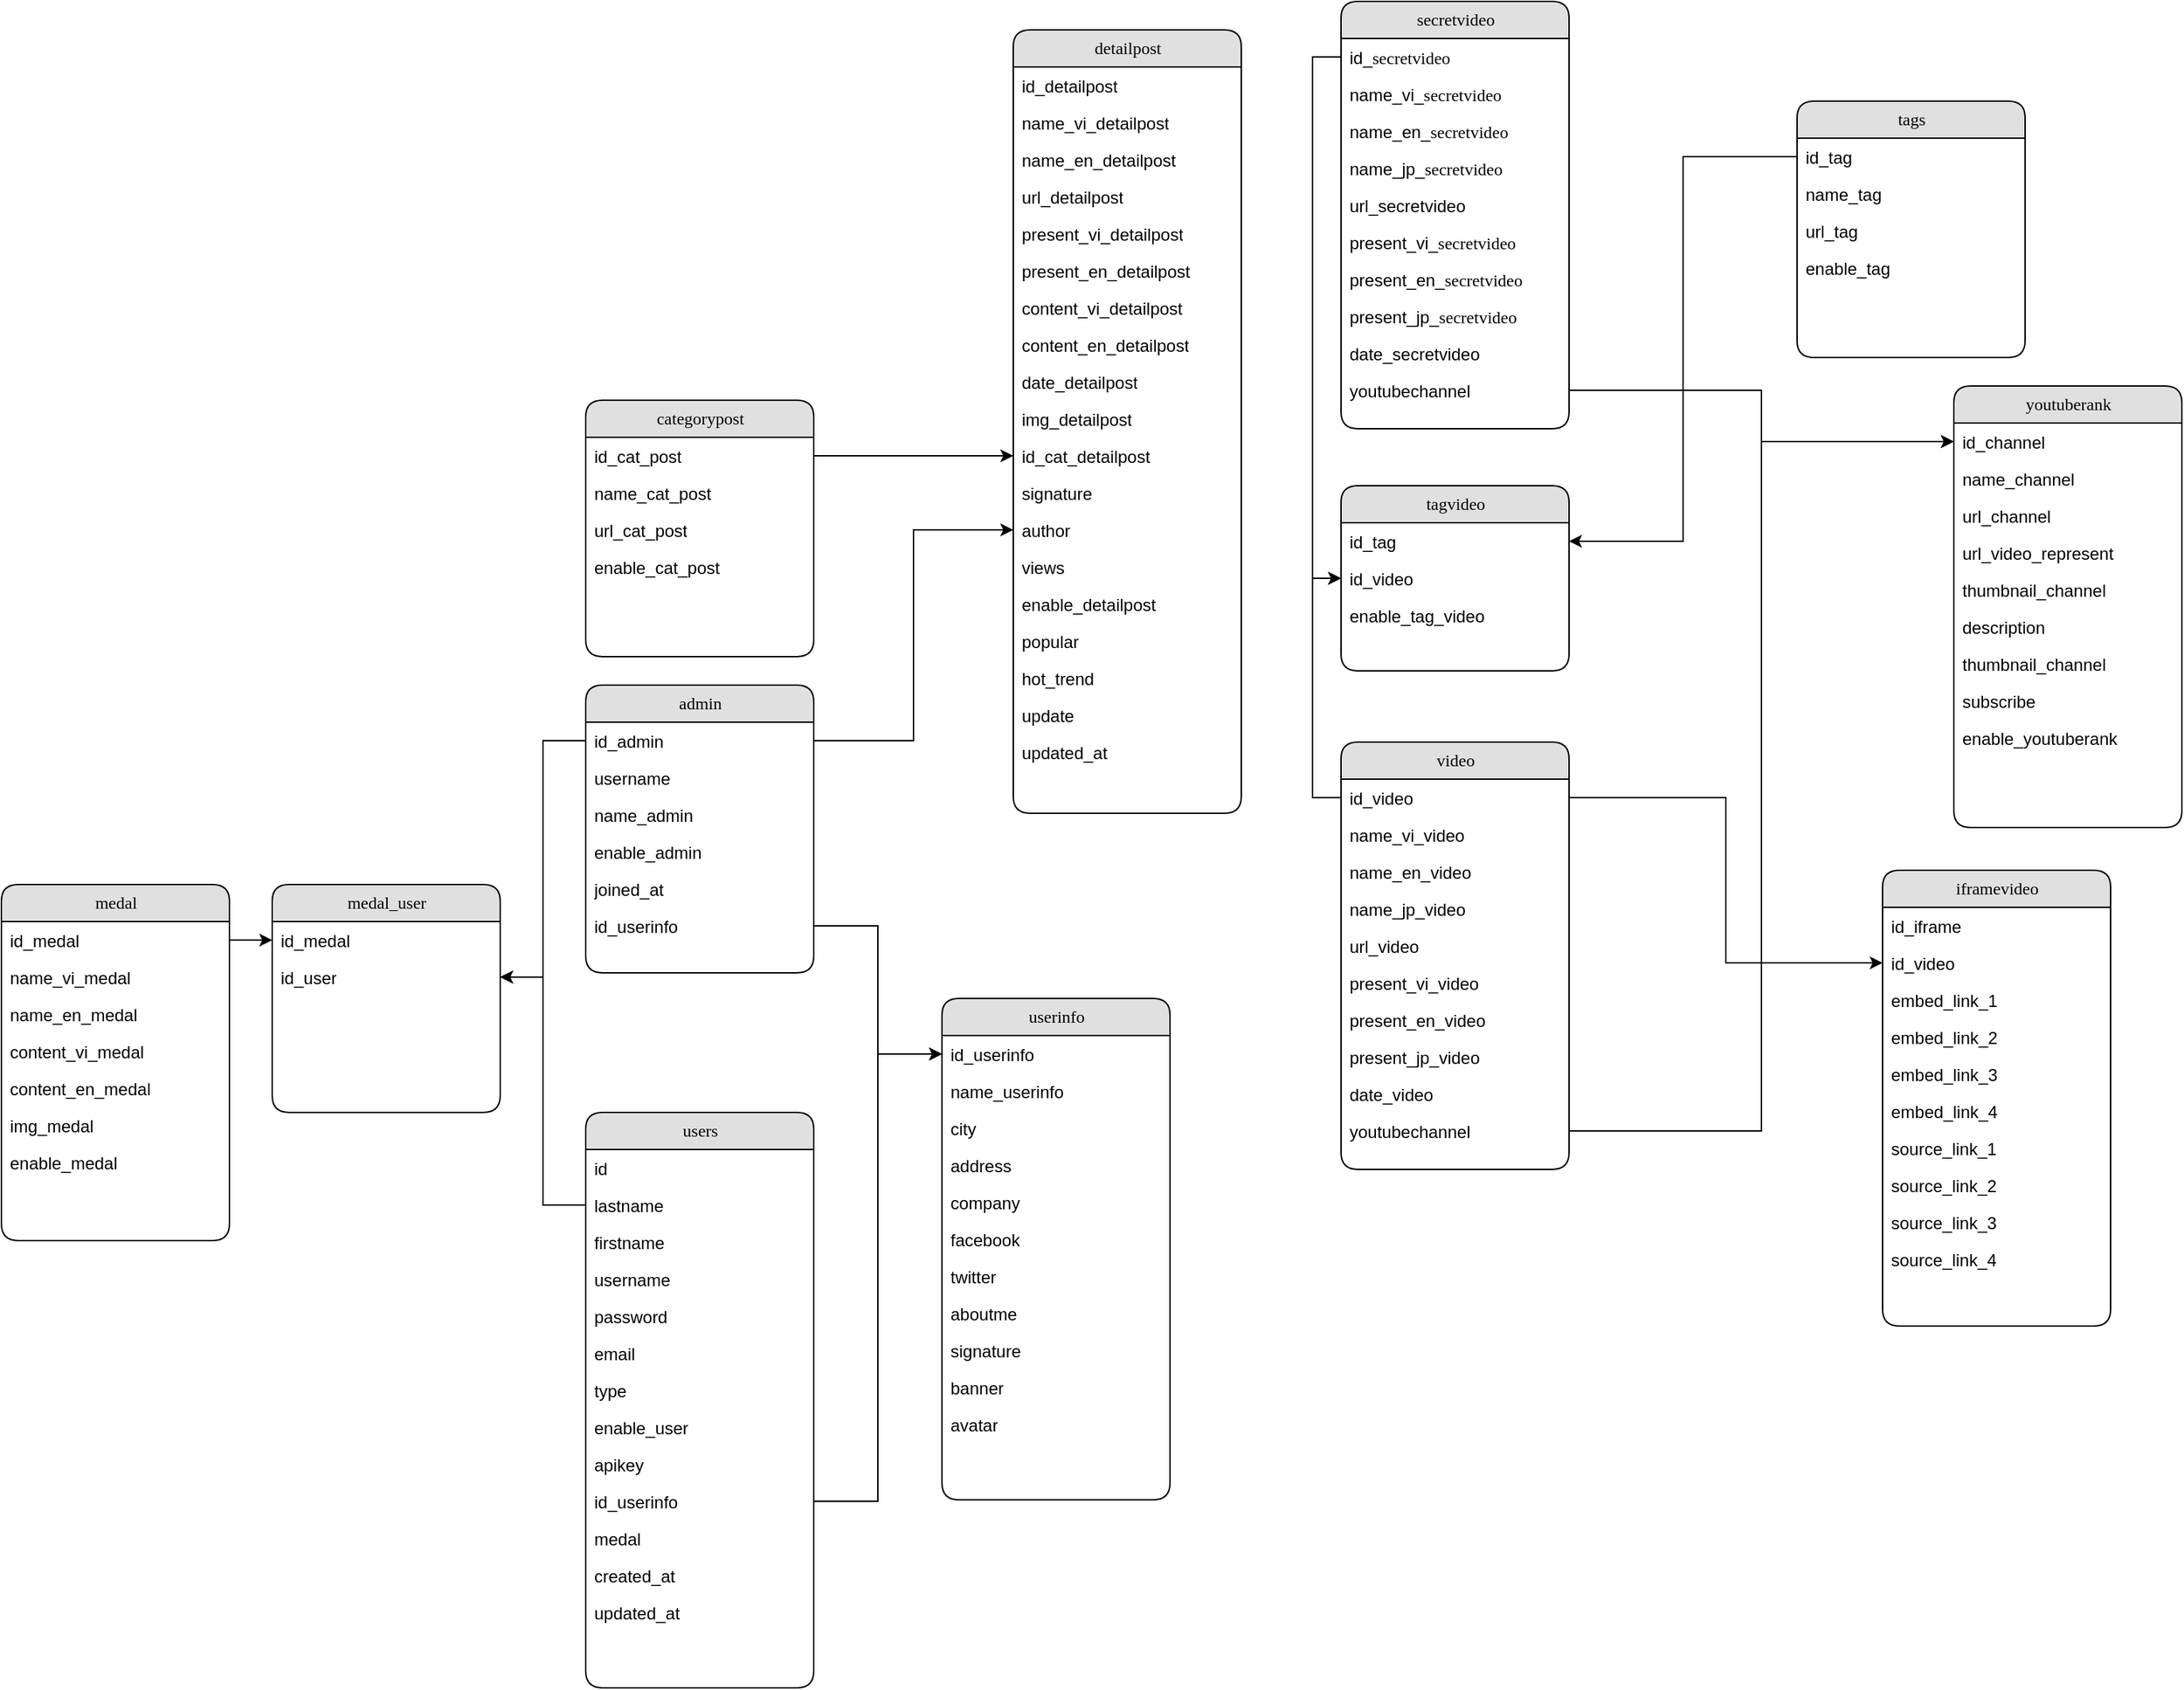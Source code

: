 <mxfile version="14.2.9" type="device"><diagram name="Page-1" id="b520641d-4fe3-3701-9064-5fc419738815"><mxGraphModel dx="2522" dy="1612" grid="1" gridSize="10" guides="1" tooltips="1" connect="1" arrows="1" fold="1" page="1" pageScale="1" pageWidth="1100" pageHeight="850" background="#ffffff" math="0" shadow="0"><root><mxCell id="0"/><mxCell id="1" parent="0"/><mxCell id="21ea969265ad0168-6" value="users" style="swimlane;html=1;fontStyle=0;childLayout=stackLayout;horizontal=1;startSize=26;fillColor=#e0e0e0;horizontalStack=0;resizeParent=1;resizeLast=0;collapsible=1;marginBottom=0;swimlaneFillColor=#ffffff;align=center;rounded=1;shadow=0;comic=0;labelBackgroundColor=none;strokeWidth=1;fontFamily=Verdana;fontSize=12" parent="1" vertex="1"><mxGeometry x="-130" y="480" width="160" height="404" as="geometry"/></mxCell><mxCell id="21ea969265ad0168-7" value="id" style="text;html=1;strokeColor=none;fillColor=none;spacingLeft=4;spacingRight=4;whiteSpace=wrap;overflow=hidden;rotatable=0;points=[[0,0.5],[1,0.5]];portConstraint=eastwest;" parent="21ea969265ad0168-6" vertex="1"><mxGeometry y="26" width="160" height="26" as="geometry"/></mxCell><mxCell id="21ea969265ad0168-8" value="lastname" style="text;html=1;strokeColor=none;fillColor=none;spacingLeft=4;spacingRight=4;whiteSpace=wrap;overflow=hidden;rotatable=0;points=[[0,0.5],[1,0.5]];portConstraint=eastwest;" parent="21ea969265ad0168-6" vertex="1"><mxGeometry y="52" width="160" height="26" as="geometry"/></mxCell><mxCell id="dvRxzQovtrMJpuhi-hG0-1" value="firstname" style="text;html=1;strokeColor=none;fillColor=none;spacingLeft=4;spacingRight=4;whiteSpace=wrap;overflow=hidden;rotatable=0;points=[[0,0.5],[1,0.5]];portConstraint=eastwest;" parent="21ea969265ad0168-6" vertex="1"><mxGeometry y="78" width="160" height="26" as="geometry"/></mxCell><mxCell id="21ea969265ad0168-9" value="username" style="text;html=1;strokeColor=none;fillColor=none;spacingLeft=4;spacingRight=4;whiteSpace=wrap;overflow=hidden;rotatable=0;points=[[0,0.5],[1,0.5]];portConstraint=eastwest;" parent="21ea969265ad0168-6" vertex="1"><mxGeometry y="104" width="160" height="26" as="geometry"/></mxCell><mxCell id="-V7a7IXMcD4XXnNuLECk-5" value="password" style="text;html=1;strokeColor=none;fillColor=none;spacingLeft=4;spacingRight=4;whiteSpace=wrap;overflow=hidden;rotatable=0;points=[[0,0.5],[1,0.5]];portConstraint=eastwest;" parent="21ea969265ad0168-6" vertex="1"><mxGeometry y="130" width="160" height="26" as="geometry"/></mxCell><mxCell id="lbWkbmRzkUKw6PdYv9ot-1" value="email" style="text;html=1;strokeColor=none;fillColor=none;spacingLeft=4;spacingRight=4;whiteSpace=wrap;overflow=hidden;rotatable=0;points=[[0,0.5],[1,0.5]];portConstraint=eastwest;" parent="21ea969265ad0168-6" vertex="1"><mxGeometry y="156" width="160" height="26" as="geometry"/></mxCell><mxCell id="lbWkbmRzkUKw6PdYv9ot-2" value="type" style="text;html=1;strokeColor=none;fillColor=none;spacingLeft=4;spacingRight=4;whiteSpace=wrap;overflow=hidden;rotatable=0;points=[[0,0.5],[1,0.5]];portConstraint=eastwest;" parent="21ea969265ad0168-6" vertex="1"><mxGeometry y="182" width="160" height="26" as="geometry"/></mxCell><mxCell id="dvRxzQovtrMJpuhi-hG0-2" value="enable_user" style="text;html=1;strokeColor=none;fillColor=none;spacingLeft=4;spacingRight=4;whiteSpace=wrap;overflow=hidden;rotatable=0;points=[[0,0.5],[1,0.5]];portConstraint=eastwest;" parent="21ea969265ad0168-6" vertex="1"><mxGeometry y="208" width="160" height="26" as="geometry"/></mxCell><mxCell id="lbWkbmRzkUKw6PdYv9ot-5" value="apikey" style="text;html=1;strokeColor=none;fillColor=none;spacingLeft=4;spacingRight=4;whiteSpace=wrap;overflow=hidden;rotatable=0;points=[[0,0.5],[1,0.5]];portConstraint=eastwest;" parent="21ea969265ad0168-6" vertex="1"><mxGeometry y="234" width="160" height="26" as="geometry"/></mxCell><mxCell id="dvRxzQovtrMJpuhi-hG0-70" value="id_userinfo" style="text;html=1;strokeColor=none;fillColor=none;spacingLeft=4;spacingRight=4;whiteSpace=wrap;overflow=hidden;rotatable=0;points=[[0,0.5],[1,0.5]];portConstraint=eastwest;" parent="21ea969265ad0168-6" vertex="1"><mxGeometry y="260" width="160" height="26" as="geometry"/></mxCell><mxCell id="dvRxzQovtrMJpuhi-hG0-11" value="medal" style="text;html=1;strokeColor=none;fillColor=none;spacingLeft=4;spacingRight=4;whiteSpace=wrap;overflow=hidden;rotatable=0;points=[[0,0.5],[1,0.5]];portConstraint=eastwest;" parent="21ea969265ad0168-6" vertex="1"><mxGeometry y="286" width="160" height="26" as="geometry"/></mxCell><mxCell id="dvRxzQovtrMJpuhi-hG0-12" value="created_at" style="text;html=1;strokeColor=none;fillColor=none;spacingLeft=4;spacingRight=4;whiteSpace=wrap;overflow=hidden;rotatable=0;points=[[0,0.5],[1,0.5]];portConstraint=eastwest;" parent="21ea969265ad0168-6" vertex="1"><mxGeometry y="312" width="160" height="26" as="geometry"/></mxCell><mxCell id="dvRxzQovtrMJpuhi-hG0-13" value="updated_at" style="text;html=1;strokeColor=none;fillColor=none;spacingLeft=4;spacingRight=4;whiteSpace=wrap;overflow=hidden;rotatable=0;points=[[0,0.5],[1,0.5]];portConstraint=eastwest;" parent="21ea969265ad0168-6" vertex="1"><mxGeometry y="338" width="160" height="26" as="geometry"/></mxCell><mxCell id="21ea969265ad0168-10" value="categorypost" style="swimlane;html=1;fontStyle=0;childLayout=stackLayout;horizontal=1;startSize=26;fillColor=#e0e0e0;horizontalStack=0;resizeParent=1;resizeLast=0;collapsible=1;marginBottom=0;swimlaneFillColor=#ffffff;align=center;rounded=1;shadow=0;comic=0;labelBackgroundColor=none;strokeWidth=1;fontFamily=Verdana;fontSize=12" parent="1" vertex="1"><mxGeometry x="-130" y="-20" width="160" height="180" as="geometry"/></mxCell><mxCell id="21ea969265ad0168-11" value="id_cat_post" style="text;html=1;strokeColor=none;fillColor=none;spacingLeft=4;spacingRight=4;whiteSpace=wrap;overflow=hidden;rotatable=0;points=[[0,0.5],[1,0.5]];portConstraint=eastwest;" parent="21ea969265ad0168-10" vertex="1"><mxGeometry y="26" width="160" height="26" as="geometry"/></mxCell><mxCell id="21ea969265ad0168-12" value="name_cat_post" style="text;html=1;strokeColor=none;fillColor=none;spacingLeft=4;spacingRight=4;whiteSpace=wrap;overflow=hidden;rotatable=0;points=[[0,0.5],[1,0.5]];portConstraint=eastwest;" parent="21ea969265ad0168-10" vertex="1"><mxGeometry y="52" width="160" height="26" as="geometry"/></mxCell><mxCell id="lbWkbmRzkUKw6PdYv9ot-7" value="url_cat_post" style="text;html=1;strokeColor=none;fillColor=none;spacingLeft=4;spacingRight=4;whiteSpace=wrap;overflow=hidden;rotatable=0;points=[[0,0.5],[1,0.5]];portConstraint=eastwest;" parent="21ea969265ad0168-10" vertex="1"><mxGeometry y="78" width="160" height="26" as="geometry"/></mxCell><mxCell id="lbWkbmRzkUKw6PdYv9ot-9" value="enable_cat_post" style="text;html=1;strokeColor=none;fillColor=none;spacingLeft=4;spacingRight=4;whiteSpace=wrap;overflow=hidden;rotatable=0;points=[[0,0.5],[1,0.5]];portConstraint=eastwest;" parent="21ea969265ad0168-10" vertex="1"><mxGeometry y="104" width="160" height="26" as="geometry"/></mxCell><mxCell id="21ea969265ad0168-18" value="detailpost" style="swimlane;html=1;fontStyle=0;childLayout=stackLayout;horizontal=1;startSize=26;fillColor=#e0e0e0;horizontalStack=0;resizeParent=1;resizeLast=0;collapsible=1;marginBottom=0;swimlaneFillColor=#ffffff;align=center;rounded=1;shadow=0;comic=0;labelBackgroundColor=none;strokeWidth=1;fontFamily=Verdana;fontSize=12" parent="1" vertex="1"><mxGeometry x="170" y="-280" width="160" height="550" as="geometry"/></mxCell><mxCell id="21ea969265ad0168-19" value="id_detailpost" style="text;html=1;strokeColor=none;fillColor=none;spacingLeft=4;spacingRight=4;whiteSpace=wrap;overflow=hidden;rotatable=0;points=[[0,0.5],[1,0.5]];portConstraint=eastwest;" parent="21ea969265ad0168-18" vertex="1"><mxGeometry y="26" width="160" height="26" as="geometry"/></mxCell><mxCell id="21ea969265ad0168-20" value="name_vi_detailpost" style="text;html=1;strokeColor=none;fillColor=none;spacingLeft=4;spacingRight=4;whiteSpace=wrap;overflow=hidden;rotatable=0;points=[[0,0.5],[1,0.5]];portConstraint=eastwest;" parent="21ea969265ad0168-18" vertex="1"><mxGeometry y="52" width="160" height="26" as="geometry"/></mxCell><mxCell id="21ea969265ad0168-51" value="name_en_detailpost" style="text;html=1;strokeColor=none;fillColor=none;spacingLeft=4;spacingRight=4;whiteSpace=wrap;overflow=hidden;rotatable=0;points=[[0,0.5],[1,0.5]];portConstraint=eastwest;" parent="21ea969265ad0168-18" vertex="1"><mxGeometry y="78" width="160" height="26" as="geometry"/></mxCell><mxCell id="21ea969265ad0168-21" value="url_detailpost" style="text;html=1;strokeColor=none;fillColor=none;spacingLeft=4;spacingRight=4;whiteSpace=wrap;overflow=hidden;rotatable=0;points=[[0,0.5],[1,0.5]];portConstraint=eastwest;" parent="21ea969265ad0168-18" vertex="1"><mxGeometry y="104" width="160" height="26" as="geometry"/></mxCell><mxCell id="reqG4p-HJ3clz1UAIsF8-15" value="present_vi_detailpost" style="text;html=1;strokeColor=none;fillColor=none;spacingLeft=4;spacingRight=4;whiteSpace=wrap;overflow=hidden;rotatable=0;points=[[0,0.5],[1,0.5]];portConstraint=eastwest;" parent="21ea969265ad0168-18" vertex="1"><mxGeometry y="130" width="160" height="26" as="geometry"/></mxCell><mxCell id="dvRxzQovtrMJpuhi-hG0-14" value="present_en_detailpost" style="text;html=1;strokeColor=none;fillColor=none;spacingLeft=4;spacingRight=4;whiteSpace=wrap;overflow=hidden;rotatable=0;points=[[0,0.5],[1,0.5]];portConstraint=eastwest;" parent="21ea969265ad0168-18" vertex="1"><mxGeometry y="156" width="160" height="26" as="geometry"/></mxCell><mxCell id="dvRxzQovtrMJpuhi-hG0-15" value="content_vi_detailpost" style="text;html=1;strokeColor=none;fillColor=none;spacingLeft=4;spacingRight=4;whiteSpace=wrap;overflow=hidden;rotatable=0;points=[[0,0.5],[1,0.5]];portConstraint=eastwest;" parent="21ea969265ad0168-18" vertex="1"><mxGeometry y="182" width="160" height="26" as="geometry"/></mxCell><mxCell id="dvRxzQovtrMJpuhi-hG0-16" value="content_en_detailpost" style="text;html=1;strokeColor=none;fillColor=none;spacingLeft=4;spacingRight=4;whiteSpace=wrap;overflow=hidden;rotatable=0;points=[[0,0.5],[1,0.5]];portConstraint=eastwest;" parent="21ea969265ad0168-18" vertex="1"><mxGeometry y="208" width="160" height="26" as="geometry"/></mxCell><mxCell id="dvRxzQovtrMJpuhi-hG0-17" value="date_detailpost" style="text;html=1;strokeColor=none;fillColor=none;spacingLeft=4;spacingRight=4;whiteSpace=wrap;overflow=hidden;rotatable=0;points=[[0,0.5],[1,0.5]];portConstraint=eastwest;" parent="21ea969265ad0168-18" vertex="1"><mxGeometry y="234" width="160" height="26" as="geometry"/></mxCell><mxCell id="dvRxzQovtrMJpuhi-hG0-18" value="img_detailpost" style="text;html=1;strokeColor=none;fillColor=none;spacingLeft=4;spacingRight=4;whiteSpace=wrap;overflow=hidden;rotatable=0;points=[[0,0.5],[1,0.5]];portConstraint=eastwest;" parent="21ea969265ad0168-18" vertex="1"><mxGeometry y="260" width="160" height="26" as="geometry"/></mxCell><mxCell id="dvRxzQovtrMJpuhi-hG0-19" value="id_cat_detailpost" style="text;html=1;strokeColor=none;fillColor=none;spacingLeft=4;spacingRight=4;whiteSpace=wrap;overflow=hidden;rotatable=0;points=[[0,0.5],[1,0.5]];portConstraint=eastwest;" parent="21ea969265ad0168-18" vertex="1"><mxGeometry y="286" width="160" height="26" as="geometry"/></mxCell><mxCell id="dvRxzQovtrMJpuhi-hG0-20" value="signature" style="text;html=1;strokeColor=none;fillColor=none;spacingLeft=4;spacingRight=4;whiteSpace=wrap;overflow=hidden;rotatable=0;points=[[0,0.5],[1,0.5]];portConstraint=eastwest;" parent="21ea969265ad0168-18" vertex="1"><mxGeometry y="312" width="160" height="26" as="geometry"/></mxCell><mxCell id="dvRxzQovtrMJpuhi-hG0-21" value="author" style="text;html=1;strokeColor=none;fillColor=none;spacingLeft=4;spacingRight=4;whiteSpace=wrap;overflow=hidden;rotatable=0;points=[[0,0.5],[1,0.5]];portConstraint=eastwest;" parent="21ea969265ad0168-18" vertex="1"><mxGeometry y="338" width="160" height="26" as="geometry"/></mxCell><mxCell id="dvRxzQovtrMJpuhi-hG0-22" value="views" style="text;html=1;strokeColor=none;fillColor=none;spacingLeft=4;spacingRight=4;whiteSpace=wrap;overflow=hidden;rotatable=0;points=[[0,0.5],[1,0.5]];portConstraint=eastwest;" parent="21ea969265ad0168-18" vertex="1"><mxGeometry y="364" width="160" height="26" as="geometry"/></mxCell><mxCell id="dvRxzQovtrMJpuhi-hG0-23" value="enable_detailpost" style="text;html=1;strokeColor=none;fillColor=none;spacingLeft=4;spacingRight=4;whiteSpace=wrap;overflow=hidden;rotatable=0;points=[[0,0.5],[1,0.5]];portConstraint=eastwest;" parent="21ea969265ad0168-18" vertex="1"><mxGeometry y="390" width="160" height="26" as="geometry"/></mxCell><mxCell id="dvRxzQovtrMJpuhi-hG0-24" value="popular" style="text;html=1;strokeColor=none;fillColor=none;spacingLeft=4;spacingRight=4;whiteSpace=wrap;overflow=hidden;rotatable=0;points=[[0,0.5],[1,0.5]];portConstraint=eastwest;" parent="21ea969265ad0168-18" vertex="1"><mxGeometry y="416" width="160" height="26" as="geometry"/></mxCell><mxCell id="dvRxzQovtrMJpuhi-hG0-25" value="hot_trend" style="text;html=1;strokeColor=none;fillColor=none;spacingLeft=4;spacingRight=4;whiteSpace=wrap;overflow=hidden;rotatable=0;points=[[0,0.5],[1,0.5]];portConstraint=eastwest;" parent="21ea969265ad0168-18" vertex="1"><mxGeometry y="442" width="160" height="26" as="geometry"/></mxCell><mxCell id="dvRxzQovtrMJpuhi-hG0-26" value="update" style="text;html=1;strokeColor=none;fillColor=none;spacingLeft=4;spacingRight=4;whiteSpace=wrap;overflow=hidden;rotatable=0;points=[[0,0.5],[1,0.5]];portConstraint=eastwest;" parent="21ea969265ad0168-18" vertex="1"><mxGeometry y="468" width="160" height="26" as="geometry"/></mxCell><mxCell id="dvRxzQovtrMJpuhi-hG0-28" value="updated_at" style="text;html=1;strokeColor=none;fillColor=none;spacingLeft=4;spacingRight=4;whiteSpace=wrap;overflow=hidden;rotatable=0;points=[[0,0.5],[1,0.5]];portConstraint=eastwest;" parent="21ea969265ad0168-18" vertex="1"><mxGeometry y="494" width="160" height="26" as="geometry"/></mxCell><mxCell id="21ea969265ad0168-22" value="tags" style="swimlane;html=1;fontStyle=0;childLayout=stackLayout;horizontal=1;startSize=26;fillColor=#e0e0e0;horizontalStack=0;resizeParent=1;resizeLast=0;collapsible=1;marginBottom=0;swimlaneFillColor=#ffffff;align=center;rounded=1;shadow=0;comic=0;labelBackgroundColor=none;strokeWidth=1;fontFamily=Verdana;fontSize=12" parent="1" vertex="1"><mxGeometry x="720" y="-230" width="160" height="180" as="geometry"/></mxCell><mxCell id="21ea969265ad0168-23" value="id_tag" style="text;html=1;strokeColor=none;fillColor=none;spacingLeft=4;spacingRight=4;whiteSpace=wrap;overflow=hidden;rotatable=0;points=[[0,0.5],[1,0.5]];portConstraint=eastwest;" parent="21ea969265ad0168-22" vertex="1"><mxGeometry y="26" width="160" height="26" as="geometry"/></mxCell><mxCell id="21ea969265ad0168-24" value="name_tag" style="text;html=1;strokeColor=none;fillColor=none;spacingLeft=4;spacingRight=4;whiteSpace=wrap;overflow=hidden;rotatable=0;points=[[0,0.5],[1,0.5]];portConstraint=eastwest;" parent="21ea969265ad0168-22" vertex="1"><mxGeometry y="52" width="160" height="26" as="geometry"/></mxCell><mxCell id="dvRxzQovtrMJpuhi-hG0-119" value="url_tag" style="text;html=1;strokeColor=none;fillColor=none;spacingLeft=4;spacingRight=4;whiteSpace=wrap;overflow=hidden;rotatable=0;points=[[0,0.5],[1,0.5]];portConstraint=eastwest;" parent="21ea969265ad0168-22" vertex="1"><mxGeometry y="78" width="160" height="26" as="geometry"/></mxCell><mxCell id="reqG4p-HJ3clz1UAIsF8-1" value="enable_tag" style="text;html=1;strokeColor=none;fillColor=none;spacingLeft=4;spacingRight=4;whiteSpace=wrap;overflow=hidden;rotatable=0;points=[[0,0.5],[1,0.5]];portConstraint=eastwest;" parent="21ea969265ad0168-22" vertex="1"><mxGeometry y="104" width="160" height="26" as="geometry"/></mxCell><mxCell id="reqG4p-HJ3clz1UAIsF8-8" value="youtuberank" style="swimlane;html=1;fontStyle=0;childLayout=stackLayout;horizontal=1;startSize=26;fillColor=#e0e0e0;horizontalStack=0;resizeParent=1;resizeLast=0;collapsible=1;marginBottom=0;swimlaneFillColor=#ffffff;align=center;rounded=1;shadow=0;comic=0;labelBackgroundColor=none;strokeWidth=1;fontFamily=Verdana;fontSize=12" parent="1" vertex="1"><mxGeometry x="830" y="-30" width="160" height="310" as="geometry"/></mxCell><mxCell id="reqG4p-HJ3clz1UAIsF8-9" value="id_channel" style="text;html=1;strokeColor=none;fillColor=none;spacingLeft=4;spacingRight=4;whiteSpace=wrap;overflow=hidden;rotatable=0;points=[[0,0.5],[1,0.5]];portConstraint=eastwest;" parent="reqG4p-HJ3clz1UAIsF8-8" vertex="1"><mxGeometry y="26" width="160" height="26" as="geometry"/></mxCell><mxCell id="reqG4p-HJ3clz1UAIsF8-10" value="name_channel" style="text;html=1;strokeColor=none;fillColor=none;spacingLeft=4;spacingRight=4;whiteSpace=wrap;overflow=hidden;rotatable=0;points=[[0,0.5],[1,0.5]];portConstraint=eastwest;" parent="reqG4p-HJ3clz1UAIsF8-8" vertex="1"><mxGeometry y="52" width="160" height="26" as="geometry"/></mxCell><mxCell id="reqG4p-HJ3clz1UAIsF8-11" value="url_channel" style="text;html=1;strokeColor=none;fillColor=none;spacingLeft=4;spacingRight=4;whiteSpace=wrap;overflow=hidden;rotatable=0;points=[[0,0.5],[1,0.5]];portConstraint=eastwest;" parent="reqG4p-HJ3clz1UAIsF8-8" vertex="1"><mxGeometry y="78" width="160" height="26" as="geometry"/></mxCell><mxCell id="reqG4p-HJ3clz1UAIsF8-12" value="url_video_represent" style="text;html=1;strokeColor=none;fillColor=none;spacingLeft=4;spacingRight=4;whiteSpace=wrap;overflow=hidden;rotatable=0;points=[[0,0.5],[1,0.5]];portConstraint=eastwest;" parent="reqG4p-HJ3clz1UAIsF8-8" vertex="1"><mxGeometry y="104" width="160" height="26" as="geometry"/></mxCell><mxCell id="reqG4p-HJ3clz1UAIsF8-23" value="thumbnail_channel" style="text;html=1;strokeColor=none;fillColor=none;spacingLeft=4;spacingRight=4;whiteSpace=wrap;overflow=hidden;rotatable=0;points=[[0,0.5],[1,0.5]];portConstraint=eastwest;" parent="reqG4p-HJ3clz1UAIsF8-8" vertex="1"><mxGeometry y="130" width="160" height="26" as="geometry"/></mxCell><mxCell id="dvRxzQovtrMJpuhi-hG0-115" value="description" style="text;html=1;strokeColor=none;fillColor=none;spacingLeft=4;spacingRight=4;whiteSpace=wrap;overflow=hidden;rotatable=0;points=[[0,0.5],[1,0.5]];portConstraint=eastwest;" parent="reqG4p-HJ3clz1UAIsF8-8" vertex="1"><mxGeometry y="156" width="160" height="26" as="geometry"/></mxCell><mxCell id="dvRxzQovtrMJpuhi-hG0-117" value="thumbnail_channel" style="text;html=1;strokeColor=none;fillColor=none;spacingLeft=4;spacingRight=4;whiteSpace=wrap;overflow=hidden;rotatable=0;points=[[0,0.5],[1,0.5]];portConstraint=eastwest;" parent="reqG4p-HJ3clz1UAIsF8-8" vertex="1"><mxGeometry y="182" width="160" height="26" as="geometry"/></mxCell><mxCell id="dvRxzQovtrMJpuhi-hG0-116" value="subscribe" style="text;html=1;strokeColor=none;fillColor=none;spacingLeft=4;spacingRight=4;whiteSpace=wrap;overflow=hidden;rotatable=0;points=[[0,0.5],[1,0.5]];portConstraint=eastwest;" parent="reqG4p-HJ3clz1UAIsF8-8" vertex="1"><mxGeometry y="208" width="160" height="26" as="geometry"/></mxCell><mxCell id="dvRxzQovtrMJpuhi-hG0-118" value="enable_youtuberank" style="text;html=1;strokeColor=none;fillColor=none;spacingLeft=4;spacingRight=4;whiteSpace=wrap;overflow=hidden;rotatable=0;points=[[0,0.5],[1,0.5]];portConstraint=eastwest;" parent="reqG4p-HJ3clz1UAIsF8-8" vertex="1"><mxGeometry y="234" width="160" height="26" as="geometry"/></mxCell><mxCell id="dvRxzQovtrMJpuhi-hG0-50" value="admin" style="swimlane;html=1;fontStyle=0;childLayout=stackLayout;horizontal=1;startSize=26;fillColor=#e0e0e0;horizontalStack=0;resizeParent=1;resizeLast=0;collapsible=1;marginBottom=0;swimlaneFillColor=#ffffff;align=center;rounded=1;shadow=0;comic=0;labelBackgroundColor=none;strokeWidth=1;fontFamily=Verdana;fontSize=12" parent="1" vertex="1"><mxGeometry x="-130" y="180" width="160" height="202" as="geometry"/></mxCell><mxCell id="dvRxzQovtrMJpuhi-hG0-51" value="id_admin" style="text;html=1;strokeColor=none;fillColor=none;spacingLeft=4;spacingRight=4;whiteSpace=wrap;overflow=hidden;rotatable=0;points=[[0,0.5],[1,0.5]];portConstraint=eastwest;" parent="dvRxzQovtrMJpuhi-hG0-50" vertex="1"><mxGeometry y="26" width="160" height="26" as="geometry"/></mxCell><mxCell id="dvRxzQovtrMJpuhi-hG0-56" value="username" style="text;html=1;strokeColor=none;fillColor=none;spacingLeft=4;spacingRight=4;whiteSpace=wrap;overflow=hidden;rotatable=0;points=[[0,0.5],[1,0.5]];portConstraint=eastwest;" parent="dvRxzQovtrMJpuhi-hG0-50" vertex="1"><mxGeometry y="52" width="160" height="26" as="geometry"/></mxCell><mxCell id="dvRxzQovtrMJpuhi-hG0-52" value="name_admin" style="text;html=1;strokeColor=none;fillColor=none;spacingLeft=4;spacingRight=4;whiteSpace=wrap;overflow=hidden;rotatable=0;points=[[0,0.5],[1,0.5]];portConstraint=eastwest;" parent="dvRxzQovtrMJpuhi-hG0-50" vertex="1"><mxGeometry y="78" width="160" height="26" as="geometry"/></mxCell><mxCell id="dvRxzQovtrMJpuhi-hG0-53" value="enable_admin" style="text;html=1;strokeColor=none;fillColor=none;spacingLeft=4;spacingRight=4;whiteSpace=wrap;overflow=hidden;rotatable=0;points=[[0,0.5],[1,0.5]];portConstraint=eastwest;" parent="dvRxzQovtrMJpuhi-hG0-50" vertex="1"><mxGeometry y="104" width="160" height="26" as="geometry"/></mxCell><mxCell id="dvRxzQovtrMJpuhi-hG0-54" value="joined_at" style="text;html=1;strokeColor=none;fillColor=none;spacingLeft=4;spacingRight=4;whiteSpace=wrap;overflow=hidden;rotatable=0;points=[[0,0.5],[1,0.5]];portConstraint=eastwest;" parent="dvRxzQovtrMJpuhi-hG0-50" vertex="1"><mxGeometry y="130" width="160" height="26" as="geometry"/></mxCell><mxCell id="dvRxzQovtrMJpuhi-hG0-72" value="id_userinfo" style="text;html=1;strokeColor=none;fillColor=none;spacingLeft=4;spacingRight=4;whiteSpace=wrap;overflow=hidden;rotatable=0;points=[[0,0.5],[1,0.5]];portConstraint=eastwest;" parent="dvRxzQovtrMJpuhi-hG0-50" vertex="1"><mxGeometry y="156" width="160" height="26" as="geometry"/></mxCell><mxCell id="dvRxzQovtrMJpuhi-hG0-57" value="userinfo" style="swimlane;html=1;fontStyle=0;childLayout=stackLayout;horizontal=1;startSize=26;fillColor=#e0e0e0;horizontalStack=0;resizeParent=1;resizeLast=0;collapsible=1;marginBottom=0;swimlaneFillColor=#ffffff;align=center;rounded=1;shadow=0;comic=0;labelBackgroundColor=none;strokeWidth=1;fontFamily=Verdana;fontSize=12" parent="1" vertex="1"><mxGeometry x="120" y="400" width="160" height="352" as="geometry"/></mxCell><mxCell id="dvRxzQovtrMJpuhi-hG0-58" value="id_userinfo" style="text;html=1;strokeColor=none;fillColor=none;spacingLeft=4;spacingRight=4;whiteSpace=wrap;overflow=hidden;rotatable=0;points=[[0,0.5],[1,0.5]];portConstraint=eastwest;" parent="dvRxzQovtrMJpuhi-hG0-57" vertex="1"><mxGeometry y="26" width="160" height="26" as="geometry"/></mxCell><mxCell id="dvRxzQovtrMJpuhi-hG0-59" value="name_userinfo" style="text;html=1;strokeColor=none;fillColor=none;spacingLeft=4;spacingRight=4;whiteSpace=wrap;overflow=hidden;rotatable=0;points=[[0,0.5],[1,0.5]];portConstraint=eastwest;" parent="dvRxzQovtrMJpuhi-hG0-57" vertex="1"><mxGeometry y="52" width="160" height="26" as="geometry"/></mxCell><mxCell id="dvRxzQovtrMJpuhi-hG0-60" value="city" style="text;html=1;strokeColor=none;fillColor=none;spacingLeft=4;spacingRight=4;whiteSpace=wrap;overflow=hidden;rotatable=0;points=[[0,0.5],[1,0.5]];portConstraint=eastwest;" parent="dvRxzQovtrMJpuhi-hG0-57" vertex="1"><mxGeometry y="78" width="160" height="26" as="geometry"/></mxCell><mxCell id="dvRxzQovtrMJpuhi-hG0-61" value="address" style="text;html=1;strokeColor=none;fillColor=none;spacingLeft=4;spacingRight=4;whiteSpace=wrap;overflow=hidden;rotatable=0;points=[[0,0.5],[1,0.5]];portConstraint=eastwest;" parent="dvRxzQovtrMJpuhi-hG0-57" vertex="1"><mxGeometry y="104" width="160" height="26" as="geometry"/></mxCell><mxCell id="dvRxzQovtrMJpuhi-hG0-62" value="company" style="text;html=1;strokeColor=none;fillColor=none;spacingLeft=4;spacingRight=4;whiteSpace=wrap;overflow=hidden;rotatable=0;points=[[0,0.5],[1,0.5]];portConstraint=eastwest;" parent="dvRxzQovtrMJpuhi-hG0-57" vertex="1"><mxGeometry y="130" width="160" height="26" as="geometry"/></mxCell><mxCell id="dvRxzQovtrMJpuhi-hG0-5" value="facebook" style="text;html=1;strokeColor=none;fillColor=none;spacingLeft=4;spacingRight=4;whiteSpace=wrap;overflow=hidden;rotatable=0;points=[[0,0.5],[1,0.5]];portConstraint=eastwest;" parent="dvRxzQovtrMJpuhi-hG0-57" vertex="1"><mxGeometry y="156" width="160" height="26" as="geometry"/></mxCell><mxCell id="dvRxzQovtrMJpuhi-hG0-6" value="twitter" style="text;html=1;strokeColor=none;fillColor=none;spacingLeft=4;spacingRight=4;whiteSpace=wrap;overflow=hidden;rotatable=0;points=[[0,0.5],[1,0.5]];portConstraint=eastwest;" parent="dvRxzQovtrMJpuhi-hG0-57" vertex="1"><mxGeometry y="182" width="160" height="26" as="geometry"/></mxCell><mxCell id="dvRxzQovtrMJpuhi-hG0-7" value="aboutme" style="text;html=1;strokeColor=none;fillColor=none;spacingLeft=4;spacingRight=4;whiteSpace=wrap;overflow=hidden;rotatable=0;points=[[0,0.5],[1,0.5]];portConstraint=eastwest;" parent="dvRxzQovtrMJpuhi-hG0-57" vertex="1"><mxGeometry y="208" width="160" height="26" as="geometry"/></mxCell><mxCell id="dvRxzQovtrMJpuhi-hG0-8" value="signature" style="text;html=1;strokeColor=none;fillColor=none;spacingLeft=4;spacingRight=4;whiteSpace=wrap;overflow=hidden;rotatable=0;points=[[0,0.5],[1,0.5]];portConstraint=eastwest;" parent="dvRxzQovtrMJpuhi-hG0-57" vertex="1"><mxGeometry y="234" width="160" height="26" as="geometry"/></mxCell><mxCell id="dvRxzQovtrMJpuhi-hG0-10" value="banner" style="text;html=1;strokeColor=none;fillColor=none;spacingLeft=4;spacingRight=4;whiteSpace=wrap;overflow=hidden;rotatable=0;points=[[0,0.5],[1,0.5]];portConstraint=eastwest;" parent="dvRxzQovtrMJpuhi-hG0-57" vertex="1"><mxGeometry y="260" width="160" height="26" as="geometry"/></mxCell><mxCell id="dvRxzQovtrMJpuhi-hG0-9" value="avatar" style="text;html=1;strokeColor=none;fillColor=none;spacingLeft=4;spacingRight=4;whiteSpace=wrap;overflow=hidden;rotatable=0;points=[[0,0.5],[1,0.5]];portConstraint=eastwest;" parent="dvRxzQovtrMJpuhi-hG0-57" vertex="1"><mxGeometry y="286" width="160" height="26" as="geometry"/></mxCell><mxCell id="dvRxzQovtrMJpuhi-hG0-64" value="video" style="swimlane;html=1;fontStyle=0;childLayout=stackLayout;horizontal=1;startSize=26;fillColor=#e0e0e0;horizontalStack=0;resizeParent=1;resizeLast=0;collapsible=1;marginBottom=0;swimlaneFillColor=#ffffff;align=center;rounded=1;shadow=0;comic=0;labelBackgroundColor=none;strokeWidth=1;fontFamily=Verdana;fontSize=12" parent="1" vertex="1"><mxGeometry x="400" y="220" width="160" height="300" as="geometry"/></mxCell><mxCell id="dvRxzQovtrMJpuhi-hG0-65" value="id_video" style="text;html=1;strokeColor=none;fillColor=none;spacingLeft=4;spacingRight=4;whiteSpace=wrap;overflow=hidden;rotatable=0;points=[[0,0.5],[1,0.5]];portConstraint=eastwest;" parent="dvRxzQovtrMJpuhi-hG0-64" vertex="1"><mxGeometry y="26" width="160" height="26" as="geometry"/></mxCell><mxCell id="dvRxzQovtrMJpuhi-hG0-66" value="name_vi_video" style="text;html=1;strokeColor=none;fillColor=none;spacingLeft=4;spacingRight=4;whiteSpace=wrap;overflow=hidden;rotatable=0;points=[[0,0.5],[1,0.5]];portConstraint=eastwest;" parent="dvRxzQovtrMJpuhi-hG0-64" vertex="1"><mxGeometry y="52" width="160" height="26" as="geometry"/></mxCell><mxCell id="dvRxzQovtrMJpuhi-hG0-67" value="name_en_video" style="text;html=1;strokeColor=none;fillColor=none;spacingLeft=4;spacingRight=4;whiteSpace=wrap;overflow=hidden;rotatable=0;points=[[0,0.5],[1,0.5]];portConstraint=eastwest;" parent="dvRxzQovtrMJpuhi-hG0-64" vertex="1"><mxGeometry y="78" width="160" height="26" as="geometry"/></mxCell><mxCell id="dvRxzQovtrMJpuhi-hG0-68" value="name_jp_video" style="text;html=1;strokeColor=none;fillColor=none;spacingLeft=4;spacingRight=4;whiteSpace=wrap;overflow=hidden;rotatable=0;points=[[0,0.5],[1,0.5]];portConstraint=eastwest;" parent="dvRxzQovtrMJpuhi-hG0-64" vertex="1"><mxGeometry y="104" width="160" height="26" as="geometry"/></mxCell><mxCell id="dvRxzQovtrMJpuhi-hG0-69" value="url_video" style="text;html=1;strokeColor=none;fillColor=none;spacingLeft=4;spacingRight=4;whiteSpace=wrap;overflow=hidden;rotatable=0;points=[[0,0.5],[1,0.5]];portConstraint=eastwest;" parent="dvRxzQovtrMJpuhi-hG0-64" vertex="1"><mxGeometry y="130" width="160" height="26" as="geometry"/></mxCell><mxCell id="dvRxzQovtrMJpuhi-hG0-76" value="present_vi_video" style="text;html=1;strokeColor=none;fillColor=none;spacingLeft=4;spacingRight=4;whiteSpace=wrap;overflow=hidden;rotatable=0;points=[[0,0.5],[1,0.5]];portConstraint=eastwest;" parent="dvRxzQovtrMJpuhi-hG0-64" vertex="1"><mxGeometry y="156" width="160" height="26" as="geometry"/></mxCell><mxCell id="dvRxzQovtrMJpuhi-hG0-77" value="present_en_video" style="text;html=1;strokeColor=none;fillColor=none;spacingLeft=4;spacingRight=4;whiteSpace=wrap;overflow=hidden;rotatable=0;points=[[0,0.5],[1,0.5]];portConstraint=eastwest;" parent="dvRxzQovtrMJpuhi-hG0-64" vertex="1"><mxGeometry y="182" width="160" height="26" as="geometry"/></mxCell><mxCell id="dvRxzQovtrMJpuhi-hG0-78" value="present_jp_video" style="text;html=1;strokeColor=none;fillColor=none;spacingLeft=4;spacingRight=4;whiteSpace=wrap;overflow=hidden;rotatable=0;points=[[0,0.5],[1,0.5]];portConstraint=eastwest;" parent="dvRxzQovtrMJpuhi-hG0-64" vertex="1"><mxGeometry y="208" width="160" height="26" as="geometry"/></mxCell><mxCell id="3_4MWgIShxyAjJbzgVF2-3" value="date_video" style="text;html=1;strokeColor=none;fillColor=none;spacingLeft=4;spacingRight=4;whiteSpace=wrap;overflow=hidden;rotatable=0;points=[[0,0.5],[1,0.5]];portConstraint=eastwest;" vertex="1" parent="dvRxzQovtrMJpuhi-hG0-64"><mxGeometry y="234" width="160" height="26" as="geometry"/></mxCell><mxCell id="dvRxzQovtrMJpuhi-hG0-110" value="youtubechannel" style="text;html=1;strokeColor=none;fillColor=none;spacingLeft=4;spacingRight=4;whiteSpace=wrap;overflow=hidden;rotatable=0;points=[[0,0.5],[1,0.5]];portConstraint=eastwest;" parent="dvRxzQovtrMJpuhi-hG0-64" vertex="1"><mxGeometry y="260" width="160" height="26" as="geometry"/></mxCell><mxCell id="dvRxzQovtrMJpuhi-hG0-74" style="edgeStyle=orthogonalEdgeStyle;rounded=0;orthogonalLoop=1;jettySize=auto;html=1;entryX=0;entryY=0.5;entryDx=0;entryDy=0;" parent="1" source="dvRxzQovtrMJpuhi-hG0-70" target="dvRxzQovtrMJpuhi-hG0-58" edge="1"><mxGeometry relative="1" as="geometry"/></mxCell><mxCell id="dvRxzQovtrMJpuhi-hG0-75" style="edgeStyle=orthogonalEdgeStyle;rounded=0;orthogonalLoop=1;jettySize=auto;html=1;entryX=0;entryY=0.5;entryDx=0;entryDy=0;" parent="1" source="dvRxzQovtrMJpuhi-hG0-72" target="dvRxzQovtrMJpuhi-hG0-58" edge="1"><mxGeometry relative="1" as="geometry"/></mxCell><mxCell id="dvRxzQovtrMJpuhi-hG0-80" value="iframevideo" style="swimlane;html=1;fontStyle=0;childLayout=stackLayout;horizontal=1;startSize=26;fillColor=#e0e0e0;horizontalStack=0;resizeParent=1;resizeLast=0;collapsible=1;marginBottom=0;swimlaneFillColor=#ffffff;align=center;rounded=1;shadow=0;comic=0;labelBackgroundColor=none;strokeWidth=1;fontFamily=Verdana;fontSize=12" parent="1" vertex="1"><mxGeometry x="780" y="310" width="160" height="320" as="geometry"/></mxCell><mxCell id="dvRxzQovtrMJpuhi-hG0-81" value="id_iframe" style="text;html=1;strokeColor=none;fillColor=none;spacingLeft=4;spacingRight=4;whiteSpace=wrap;overflow=hidden;rotatable=0;points=[[0,0.5],[1,0.5]];portConstraint=eastwest;" parent="dvRxzQovtrMJpuhi-hG0-80" vertex="1"><mxGeometry y="26" width="160" height="26" as="geometry"/></mxCell><mxCell id="1V8nHaA2Zs_msZ5lOhSp-1" value="id_video" style="text;html=1;strokeColor=none;fillColor=none;spacingLeft=4;spacingRight=4;whiteSpace=wrap;overflow=hidden;rotatable=0;points=[[0,0.5],[1,0.5]];portConstraint=eastwest;" parent="dvRxzQovtrMJpuhi-hG0-80" vertex="1"><mxGeometry y="52" width="160" height="26" as="geometry"/></mxCell><mxCell id="dvRxzQovtrMJpuhi-hG0-82" value="embed_link_1" style="text;html=1;strokeColor=none;fillColor=none;spacingLeft=4;spacingRight=4;whiteSpace=wrap;overflow=hidden;rotatable=0;points=[[0,0.5],[1,0.5]];portConstraint=eastwest;" parent="dvRxzQovtrMJpuhi-hG0-80" vertex="1"><mxGeometry y="78" width="160" height="26" as="geometry"/></mxCell><mxCell id="dvRxzQovtrMJpuhi-hG0-83" value="embed_link_2" style="text;html=1;strokeColor=none;fillColor=none;spacingLeft=4;spacingRight=4;whiteSpace=wrap;overflow=hidden;rotatable=0;points=[[0,0.5],[1,0.5]];portConstraint=eastwest;" parent="dvRxzQovtrMJpuhi-hG0-80" vertex="1"><mxGeometry y="104" width="160" height="26" as="geometry"/></mxCell><mxCell id="dvRxzQovtrMJpuhi-hG0-84" value="embed_link_3" style="text;html=1;strokeColor=none;fillColor=none;spacingLeft=4;spacingRight=4;whiteSpace=wrap;overflow=hidden;rotatable=0;points=[[0,0.5],[1,0.5]];portConstraint=eastwest;" parent="dvRxzQovtrMJpuhi-hG0-80" vertex="1"><mxGeometry y="130" width="160" height="26" as="geometry"/></mxCell><mxCell id="dvRxzQovtrMJpuhi-hG0-85" value="embed_link_4" style="text;html=1;strokeColor=none;fillColor=none;spacingLeft=4;spacingRight=4;whiteSpace=wrap;overflow=hidden;rotatable=0;points=[[0,0.5],[1,0.5]];portConstraint=eastwest;" parent="dvRxzQovtrMJpuhi-hG0-80" vertex="1"><mxGeometry y="156" width="160" height="26" as="geometry"/></mxCell><mxCell id="dvRxzQovtrMJpuhi-hG0-87" value="source_link_1" style="text;html=1;strokeColor=none;fillColor=none;spacingLeft=4;spacingRight=4;whiteSpace=wrap;overflow=hidden;rotatable=0;points=[[0,0.5],[1,0.5]];portConstraint=eastwest;" parent="dvRxzQovtrMJpuhi-hG0-80" vertex="1"><mxGeometry y="182" width="160" height="26" as="geometry"/></mxCell><mxCell id="dvRxzQovtrMJpuhi-hG0-88" value="source_link_2" style="text;html=1;strokeColor=none;fillColor=none;spacingLeft=4;spacingRight=4;whiteSpace=wrap;overflow=hidden;rotatable=0;points=[[0,0.5],[1,0.5]];portConstraint=eastwest;" parent="dvRxzQovtrMJpuhi-hG0-80" vertex="1"><mxGeometry y="208" width="160" height="26" as="geometry"/></mxCell><mxCell id="dvRxzQovtrMJpuhi-hG0-89" value="source_link_3" style="text;html=1;strokeColor=none;fillColor=none;spacingLeft=4;spacingRight=4;whiteSpace=wrap;overflow=hidden;rotatable=0;points=[[0,0.5],[1,0.5]];portConstraint=eastwest;" parent="dvRxzQovtrMJpuhi-hG0-80" vertex="1"><mxGeometry y="234" width="160" height="26" as="geometry"/></mxCell><mxCell id="dvRxzQovtrMJpuhi-hG0-90" value="source_link_4" style="text;html=1;strokeColor=none;fillColor=none;spacingLeft=4;spacingRight=4;whiteSpace=wrap;overflow=hidden;rotatable=0;points=[[0,0.5],[1,0.5]];portConstraint=eastwest;" parent="dvRxzQovtrMJpuhi-hG0-80" vertex="1"><mxGeometry y="260" width="160" height="26" as="geometry"/></mxCell><mxCell id="dvRxzQovtrMJpuhi-hG0-92" value="medal" style="swimlane;html=1;fontStyle=0;childLayout=stackLayout;horizontal=1;startSize=26;fillColor=#e0e0e0;horizontalStack=0;resizeParent=1;resizeLast=0;collapsible=1;marginBottom=0;swimlaneFillColor=#ffffff;align=center;rounded=1;shadow=0;comic=0;labelBackgroundColor=none;strokeWidth=1;fontFamily=Verdana;fontSize=12" parent="1" vertex="1"><mxGeometry x="-540" y="320" width="160" height="250" as="geometry"/></mxCell><mxCell id="dvRxzQovtrMJpuhi-hG0-93" value="id_medal" style="text;html=1;strokeColor=none;fillColor=none;spacingLeft=4;spacingRight=4;whiteSpace=wrap;overflow=hidden;rotatable=0;points=[[0,0.5],[1,0.5]];portConstraint=eastwest;" parent="dvRxzQovtrMJpuhi-hG0-92" vertex="1"><mxGeometry y="26" width="160" height="26" as="geometry"/></mxCell><mxCell id="dvRxzQovtrMJpuhi-hG0-94" value="name_vi_medal" style="text;html=1;strokeColor=none;fillColor=none;spacingLeft=4;spacingRight=4;whiteSpace=wrap;overflow=hidden;rotatable=0;points=[[0,0.5],[1,0.5]];portConstraint=eastwest;" parent="dvRxzQovtrMJpuhi-hG0-92" vertex="1"><mxGeometry y="52" width="160" height="26" as="geometry"/></mxCell><mxCell id="FGfwmXJtyclbe1a6gXo6-1" value="name_en_medal" style="text;html=1;strokeColor=none;fillColor=none;spacingLeft=4;spacingRight=4;whiteSpace=wrap;overflow=hidden;rotatable=0;points=[[0,0.5],[1,0.5]];portConstraint=eastwest;" parent="dvRxzQovtrMJpuhi-hG0-92" vertex="1"><mxGeometry y="78" width="160" height="26" as="geometry"/></mxCell><mxCell id="FGfwmXJtyclbe1a6gXo6-2" value="content_vi_medal" style="text;html=1;strokeColor=none;fillColor=none;spacingLeft=4;spacingRight=4;whiteSpace=wrap;overflow=hidden;rotatable=0;points=[[0,0.5],[1,0.5]];portConstraint=eastwest;" parent="dvRxzQovtrMJpuhi-hG0-92" vertex="1"><mxGeometry y="104" width="160" height="26" as="geometry"/></mxCell><mxCell id="FGfwmXJtyclbe1a6gXo6-3" value="content_en_medal" style="text;html=1;strokeColor=none;fillColor=none;spacingLeft=4;spacingRight=4;whiteSpace=wrap;overflow=hidden;rotatable=0;points=[[0,0.5],[1,0.5]];portConstraint=eastwest;" parent="dvRxzQovtrMJpuhi-hG0-92" vertex="1"><mxGeometry y="130" width="160" height="26" as="geometry"/></mxCell><mxCell id="dvRxzQovtrMJpuhi-hG0-95" value="img_medal" style="text;html=1;strokeColor=none;fillColor=none;spacingLeft=4;spacingRight=4;whiteSpace=wrap;overflow=hidden;rotatable=0;points=[[0,0.5],[1,0.5]];portConstraint=eastwest;" parent="dvRxzQovtrMJpuhi-hG0-92" vertex="1"><mxGeometry y="156" width="160" height="26" as="geometry"/></mxCell><mxCell id="dvRxzQovtrMJpuhi-hG0-96" value="enable_medal" style="text;html=1;strokeColor=none;fillColor=none;spacingLeft=4;spacingRight=4;whiteSpace=wrap;overflow=hidden;rotatable=0;points=[[0,0.5],[1,0.5]];portConstraint=eastwest;" parent="dvRxzQovtrMJpuhi-hG0-92" vertex="1"><mxGeometry y="182" width="160" height="26" as="geometry"/></mxCell><mxCell id="dvRxzQovtrMJpuhi-hG0-98" value="medal_user" style="swimlane;html=1;fontStyle=0;childLayout=stackLayout;horizontal=1;startSize=26;fillColor=#e0e0e0;horizontalStack=0;resizeParent=1;resizeLast=0;collapsible=1;marginBottom=0;swimlaneFillColor=#ffffff;align=center;rounded=1;shadow=0;comic=0;labelBackgroundColor=none;strokeWidth=1;fontFamily=Verdana;fontSize=12" parent="1" vertex="1"><mxGeometry x="-350" y="320" width="160" height="160" as="geometry"/></mxCell><mxCell id="dvRxzQovtrMJpuhi-hG0-99" value="id_medal" style="text;html=1;strokeColor=none;fillColor=none;spacingLeft=4;spacingRight=4;whiteSpace=wrap;overflow=hidden;rotatable=0;points=[[0,0.5],[1,0.5]];portConstraint=eastwest;" parent="dvRxzQovtrMJpuhi-hG0-98" vertex="1"><mxGeometry y="26" width="160" height="26" as="geometry"/></mxCell><mxCell id="dvRxzQovtrMJpuhi-hG0-100" value="id_user" style="text;html=1;strokeColor=none;fillColor=none;spacingLeft=4;spacingRight=4;whiteSpace=wrap;overflow=hidden;rotatable=0;points=[[0,0.5],[1,0.5]];portConstraint=eastwest;" parent="dvRxzQovtrMJpuhi-hG0-98" vertex="1"><mxGeometry y="52" width="160" height="26" as="geometry"/></mxCell><mxCell id="dvRxzQovtrMJpuhi-hG0-103" style="edgeStyle=orthogonalEdgeStyle;rounded=0;orthogonalLoop=1;jettySize=auto;html=1;exitX=1;exitY=0.5;exitDx=0;exitDy=0;entryX=0;entryY=0.5;entryDx=0;entryDy=0;" parent="1" source="dvRxzQovtrMJpuhi-hG0-93" target="dvRxzQovtrMJpuhi-hG0-99" edge="1"><mxGeometry relative="1" as="geometry"/></mxCell><mxCell id="dvRxzQovtrMJpuhi-hG0-104" style="edgeStyle=orthogonalEdgeStyle;rounded=0;orthogonalLoop=1;jettySize=auto;html=1;entryX=1;entryY=0.5;entryDx=0;entryDy=0;" parent="1" source="21ea969265ad0168-8" target="dvRxzQovtrMJpuhi-hG0-100" edge="1"><mxGeometry relative="1" as="geometry"/></mxCell><mxCell id="dvRxzQovtrMJpuhi-hG0-105" style="edgeStyle=orthogonalEdgeStyle;rounded=0;orthogonalLoop=1;jettySize=auto;html=1;" parent="1" source="dvRxzQovtrMJpuhi-hG0-51" target="dvRxzQovtrMJpuhi-hG0-100" edge="1"><mxGeometry relative="1" as="geometry"/></mxCell><mxCell id="dvRxzQovtrMJpuhi-hG0-106" style="edgeStyle=orthogonalEdgeStyle;rounded=0;orthogonalLoop=1;jettySize=auto;html=1;" parent="1" source="dvRxzQovtrMJpuhi-hG0-51" target="dvRxzQovtrMJpuhi-hG0-21" edge="1"><mxGeometry relative="1" as="geometry"/></mxCell><mxCell id="dvRxzQovtrMJpuhi-hG0-108" style="edgeStyle=orthogonalEdgeStyle;rounded=0;orthogonalLoop=1;jettySize=auto;html=1;exitX=1;exitY=0.5;exitDx=0;exitDy=0;entryX=0;entryY=0.5;entryDx=0;entryDy=0;" parent="1" source="21ea969265ad0168-11" target="dvRxzQovtrMJpuhi-hG0-19" edge="1"><mxGeometry relative="1" as="geometry"/></mxCell><mxCell id="dvRxzQovtrMJpuhi-hG0-121" value="tagvideo" style="swimlane;html=1;fontStyle=0;childLayout=stackLayout;horizontal=1;startSize=26;fillColor=#e0e0e0;horizontalStack=0;resizeParent=1;resizeLast=0;collapsible=1;marginBottom=0;swimlaneFillColor=#ffffff;align=center;rounded=1;shadow=0;comic=0;labelBackgroundColor=none;strokeWidth=1;fontFamily=Verdana;fontSize=12" parent="1" vertex="1"><mxGeometry x="400" y="40" width="160" height="130" as="geometry"/></mxCell><mxCell id="dvRxzQovtrMJpuhi-hG0-122" value="id_tag" style="text;html=1;strokeColor=none;fillColor=none;spacingLeft=4;spacingRight=4;whiteSpace=wrap;overflow=hidden;rotatable=0;points=[[0,0.5],[1,0.5]];portConstraint=eastwest;" parent="dvRxzQovtrMJpuhi-hG0-121" vertex="1"><mxGeometry y="26" width="160" height="26" as="geometry"/></mxCell><mxCell id="dvRxzQovtrMJpuhi-hG0-123" value="id_video" style="text;html=1;strokeColor=none;fillColor=none;spacingLeft=4;spacingRight=4;whiteSpace=wrap;overflow=hidden;rotatable=0;points=[[0,0.5],[1,0.5]];portConstraint=eastwest;" parent="dvRxzQovtrMJpuhi-hG0-121" vertex="1"><mxGeometry y="52" width="160" height="26" as="geometry"/></mxCell><mxCell id="dvRxzQovtrMJpuhi-hG0-129" value="enable_tag_video" style="text;html=1;strokeColor=none;fillColor=none;spacingLeft=4;spacingRight=4;whiteSpace=wrap;overflow=hidden;rotatable=0;points=[[0,0.5],[1,0.5]];portConstraint=eastwest;" parent="dvRxzQovtrMJpuhi-hG0-121" vertex="1"><mxGeometry y="78" width="160" height="26" as="geometry"/></mxCell><mxCell id="dvRxzQovtrMJpuhi-hG0-131" style="edgeStyle=orthogonalEdgeStyle;rounded=0;orthogonalLoop=1;jettySize=auto;html=1;entryX=1;entryY=0.5;entryDx=0;entryDy=0;" parent="1" source="21ea969265ad0168-23" target="dvRxzQovtrMJpuhi-hG0-122" edge="1"><mxGeometry relative="1" as="geometry"/></mxCell><mxCell id="dvRxzQovtrMJpuhi-hG0-132" style="edgeStyle=orthogonalEdgeStyle;rounded=0;orthogonalLoop=1;jettySize=auto;html=1;entryX=0;entryY=0.5;entryDx=0;entryDy=0;" parent="1" source="dvRxzQovtrMJpuhi-hG0-65" target="dvRxzQovtrMJpuhi-hG0-123" edge="1"><mxGeometry relative="1" as="geometry"/></mxCell><mxCell id="dvRxzQovtrMJpuhi-hG0-134" style="edgeStyle=orthogonalEdgeStyle;rounded=0;orthogonalLoop=1;jettySize=auto;html=1;entryX=0;entryY=0.5;entryDx=0;entryDy=0;" parent="1" source="dvRxzQovtrMJpuhi-hG0-110" target="reqG4p-HJ3clz1UAIsF8-9" edge="1"><mxGeometry relative="1" as="geometry"/></mxCell><mxCell id="1V8nHaA2Zs_msZ5lOhSp-2" style="edgeStyle=orthogonalEdgeStyle;rounded=0;orthogonalLoop=1;jettySize=auto;html=1;entryX=0;entryY=0.5;entryDx=0;entryDy=0;" parent="1" source="dvRxzQovtrMJpuhi-hG0-65" target="1V8nHaA2Zs_msZ5lOhSp-1" edge="1"><mxGeometry relative="1" as="geometry"/></mxCell><mxCell id="Fg72JXDc22EWhmsZrsws-1" value="secretvideo" style="swimlane;html=1;fontStyle=0;childLayout=stackLayout;horizontal=1;startSize=26;fillColor=#e0e0e0;horizontalStack=0;resizeParent=1;resizeLast=0;collapsible=1;marginBottom=0;swimlaneFillColor=#ffffff;align=center;rounded=1;shadow=0;comic=0;labelBackgroundColor=none;strokeWidth=1;fontFamily=Verdana;fontSize=12" parent="1" vertex="1"><mxGeometry x="400" y="-300" width="160" height="300" as="geometry"/></mxCell><mxCell id="Fg72JXDc22EWhmsZrsws-2" value="id_&lt;span style=&quot;font-family: &amp;#34;verdana&amp;#34; ; text-align: center&quot;&gt;secretvideo&lt;/span&gt;" style="text;html=1;strokeColor=none;fillColor=none;spacingLeft=4;spacingRight=4;whiteSpace=wrap;overflow=hidden;rotatable=0;points=[[0,0.5],[1,0.5]];portConstraint=eastwest;" parent="Fg72JXDc22EWhmsZrsws-1" vertex="1"><mxGeometry y="26" width="160" height="26" as="geometry"/></mxCell><mxCell id="Fg72JXDc22EWhmsZrsws-3" value="name_vi_&lt;span style=&quot;font-family: &amp;#34;verdana&amp;#34; ; text-align: center&quot;&gt;secretvideo&lt;/span&gt;" style="text;html=1;strokeColor=none;fillColor=none;spacingLeft=4;spacingRight=4;whiteSpace=wrap;overflow=hidden;rotatable=0;points=[[0,0.5],[1,0.5]];portConstraint=eastwest;" parent="Fg72JXDc22EWhmsZrsws-1" vertex="1"><mxGeometry y="52" width="160" height="26" as="geometry"/></mxCell><mxCell id="Fg72JXDc22EWhmsZrsws-4" value="name_en_&lt;span style=&quot;font-family: &amp;#34;verdana&amp;#34; ; text-align: center&quot;&gt;secretvideo&lt;/span&gt;" style="text;html=1;strokeColor=none;fillColor=none;spacingLeft=4;spacingRight=4;whiteSpace=wrap;overflow=hidden;rotatable=0;points=[[0,0.5],[1,0.5]];portConstraint=eastwest;" parent="Fg72JXDc22EWhmsZrsws-1" vertex="1"><mxGeometry y="78" width="160" height="26" as="geometry"/></mxCell><mxCell id="Fg72JXDc22EWhmsZrsws-5" value="name_jp_&lt;span style=&quot;font-family: &amp;#34;verdana&amp;#34; ; text-align: center&quot;&gt;secretvideo&lt;/span&gt;" style="text;html=1;strokeColor=none;fillColor=none;spacingLeft=4;spacingRight=4;whiteSpace=wrap;overflow=hidden;rotatable=0;points=[[0,0.5],[1,0.5]];portConstraint=eastwest;" parent="Fg72JXDc22EWhmsZrsws-1" vertex="1"><mxGeometry y="104" width="160" height="26" as="geometry"/></mxCell><mxCell id="Fg72JXDc22EWhmsZrsws-6" value="url_secretvideo" style="text;html=1;strokeColor=none;fillColor=none;spacingLeft=4;spacingRight=4;whiteSpace=wrap;overflow=hidden;rotatable=0;points=[[0,0.5],[1,0.5]];portConstraint=eastwest;" parent="Fg72JXDc22EWhmsZrsws-1" vertex="1"><mxGeometry y="130" width="160" height="26" as="geometry"/></mxCell><mxCell id="Fg72JXDc22EWhmsZrsws-7" value="present_vi_&lt;span style=&quot;font-family: &amp;#34;verdana&amp;#34; ; text-align: center&quot;&gt;secretvideo&lt;/span&gt;" style="text;html=1;strokeColor=none;fillColor=none;spacingLeft=4;spacingRight=4;whiteSpace=wrap;overflow=hidden;rotatable=0;points=[[0,0.5],[1,0.5]];portConstraint=eastwest;" parent="Fg72JXDc22EWhmsZrsws-1" vertex="1"><mxGeometry y="156" width="160" height="26" as="geometry"/></mxCell><mxCell id="Fg72JXDc22EWhmsZrsws-8" value="present_en_&lt;span style=&quot;font-family: &amp;#34;verdana&amp;#34; ; text-align: center&quot;&gt;secretvideo&lt;/span&gt;" style="text;html=1;strokeColor=none;fillColor=none;spacingLeft=4;spacingRight=4;whiteSpace=wrap;overflow=hidden;rotatable=0;points=[[0,0.5],[1,0.5]];portConstraint=eastwest;" parent="Fg72JXDc22EWhmsZrsws-1" vertex="1"><mxGeometry y="182" width="160" height="26" as="geometry"/></mxCell><mxCell id="Fg72JXDc22EWhmsZrsws-9" value="present_jp_&lt;span style=&quot;font-family: &amp;#34;verdana&amp;#34; ; text-align: center&quot;&gt;secretvideo&lt;/span&gt;" style="text;html=1;strokeColor=none;fillColor=none;spacingLeft=4;spacingRight=4;whiteSpace=wrap;overflow=hidden;rotatable=0;points=[[0,0.5],[1,0.5]];portConstraint=eastwest;" parent="Fg72JXDc22EWhmsZrsws-1" vertex="1"><mxGeometry y="208" width="160" height="26" as="geometry"/></mxCell><mxCell id="3_4MWgIShxyAjJbzgVF2-2" value="date_secretvideo" style="text;html=1;strokeColor=none;fillColor=none;spacingLeft=4;spacingRight=4;whiteSpace=wrap;overflow=hidden;rotatable=0;points=[[0,0.5],[1,0.5]];portConstraint=eastwest;" vertex="1" parent="Fg72JXDc22EWhmsZrsws-1"><mxGeometry y="234" width="160" height="26" as="geometry"/></mxCell><mxCell id="Fg72JXDc22EWhmsZrsws-10" value="youtubechannel" style="text;html=1;strokeColor=none;fillColor=none;spacingLeft=4;spacingRight=4;whiteSpace=wrap;overflow=hidden;rotatable=0;points=[[0,0.5],[1,0.5]];portConstraint=eastwest;" parent="Fg72JXDc22EWhmsZrsws-1" vertex="1"><mxGeometry y="260" width="160" height="26" as="geometry"/></mxCell><mxCell id="Fg72JXDc22EWhmsZrsws-13" style="edgeStyle=orthogonalEdgeStyle;rounded=0;orthogonalLoop=1;jettySize=auto;html=1;entryX=0;entryY=0.5;entryDx=0;entryDy=0;" parent="1" source="Fg72JXDc22EWhmsZrsws-2" target="dvRxzQovtrMJpuhi-hG0-123" edge="1"><mxGeometry relative="1" as="geometry"/></mxCell><mxCell id="3_4MWgIShxyAjJbzgVF2-1" style="edgeStyle=orthogonalEdgeStyle;rounded=0;orthogonalLoop=1;jettySize=auto;html=1;entryX=0;entryY=0.5;entryDx=0;entryDy=0;" edge="1" parent="1" source="Fg72JXDc22EWhmsZrsws-10" target="reqG4p-HJ3clz1UAIsF8-9"><mxGeometry relative="1" as="geometry"/></mxCell></root></mxGraphModel></diagram></mxfile>